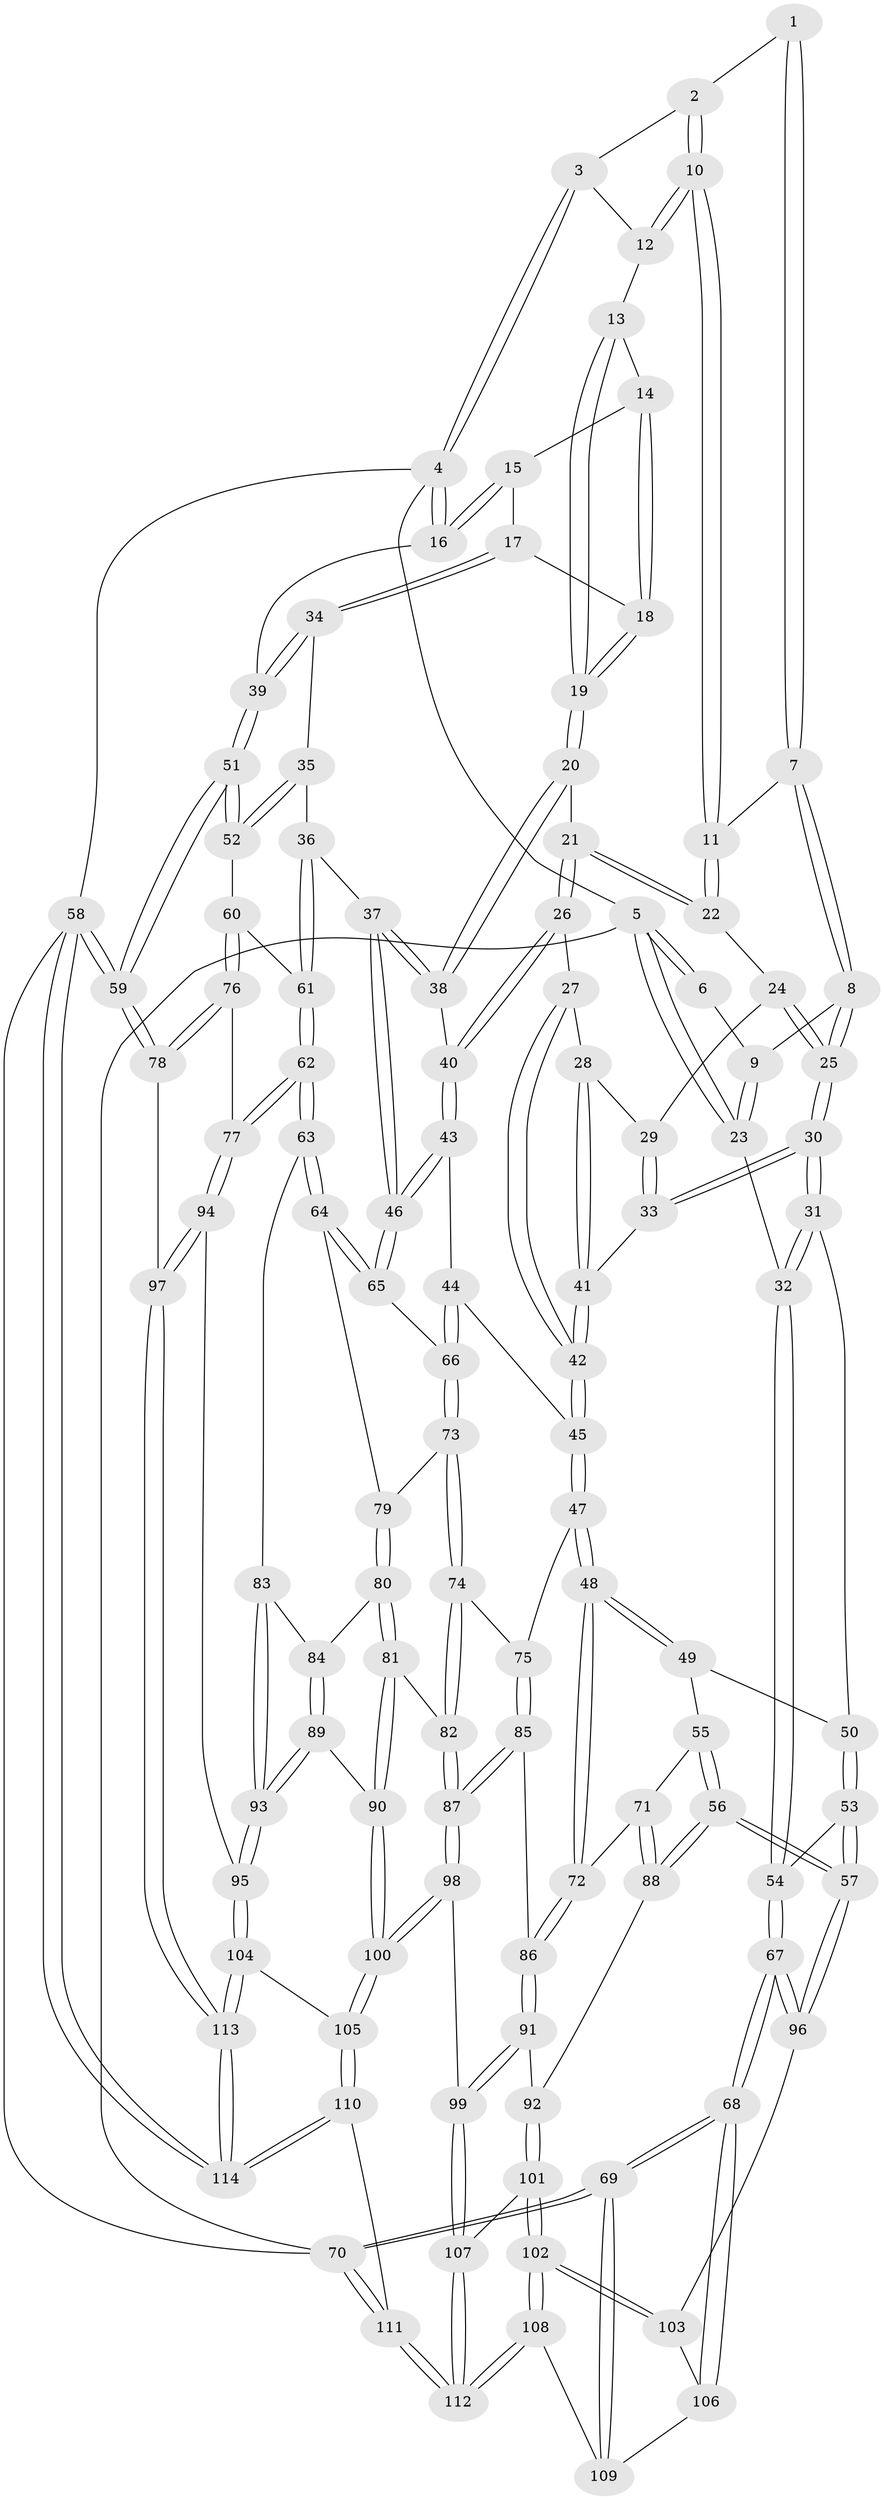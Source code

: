 // Generated by graph-tools (version 1.1) at 2025/38/03/09/25 02:38:28]
// undirected, 114 vertices, 282 edges
graph export_dot {
graph [start="1"]
  node [color=gray90,style=filled];
  1 [pos="+0.1523146479582631+0"];
  2 [pos="+0.4889872031024458+0"];
  3 [pos="+0.5967930110714322+0"];
  4 [pos="+1+0"];
  5 [pos="+0+0"];
  6 [pos="+0.11758538168731526+0"];
  7 [pos="+0.309545685500421+0.10125606270966901"];
  8 [pos="+0.25143991218986567+0.14773792879058015"];
  9 [pos="+0.24124481141770018+0.13957465814501974"];
  10 [pos="+0.47494460390178794+0.04848070794059328"];
  11 [pos="+0.4688008591552512+0.08031485468570682"];
  12 [pos="+0.6980784371483547+0.06657917616287669"];
  13 [pos="+0.7054973157569199+0.07735183842391533"];
  14 [pos="+0.8302385997116063+0.041806559544180104"];
  15 [pos="+0.8431314254479759+0.03475323995614976"];
  16 [pos="+1+0"];
  17 [pos="+0.8111974329750979+0.20658155949580573"];
  18 [pos="+0.7716193672028405+0.183724089683846"];
  19 [pos="+0.679222885503183+0.16992560288839256"];
  20 [pos="+0.6522349372911225+0.19193961289470893"];
  21 [pos="+0.5610537131995399+0.16661097430327393"];
  22 [pos="+0.47152164754325876+0.08866954025036786"];
  23 [pos="+0+0"];
  24 [pos="+0.46237488104682284+0.10762994441209166"];
  25 [pos="+0.2474375880110995+0.24214023892281678"];
  26 [pos="+0.5078761034724866+0.3122891558481095"];
  27 [pos="+0.49433554821874315+0.3069717775265731"];
  28 [pos="+0.4608356200852173+0.2870810701393713"];
  29 [pos="+0.4452329293767617+0.14911312471554763"];
  30 [pos="+0.24327952565331787+0.2805088378306813"];
  31 [pos="+0.16591768175167496+0.33086773554411186"];
  32 [pos="+0+0.09078757310209008"];
  33 [pos="+0.3250322279452513+0.29452082472218855"];
  34 [pos="+0.8927036138693718+0.2716070722059413"];
  35 [pos="+0.8574855552321754+0.33001109013679175"];
  36 [pos="+0.7997216340394576+0.374642659007559"];
  37 [pos="+0.7277127132983384+0.38251608860648795"];
  38 [pos="+0.6694881023205783+0.2956256682323003"];
  39 [pos="+1+0"];
  40 [pos="+0.5157906013421014+0.3254865112702107"];
  41 [pos="+0.3265965291407417+0.2956295915393361"];
  42 [pos="+0.37726338969986023+0.37473720776157426"];
  43 [pos="+0.5132255130942367+0.4010770008333833"];
  44 [pos="+0.4755187846396911+0.4361827554796787"];
  45 [pos="+0.41591788814835107+0.46216672594506075"];
  46 [pos="+0.6819937241590462+0.4389894431264752"];
  47 [pos="+0.38432261119850847+0.5186204163146163"];
  48 [pos="+0.36772007016590336+0.5291765460558374"];
  49 [pos="+0.1716560698956821+0.3427845958438138"];
  50 [pos="+0.16599538454021903+0.3330200123739446"];
  51 [pos="+1+0.48357272586582933"];
  52 [pos="+1+0.4820024125472774"];
  53 [pos="+0.08022778140762073+0.47224690583817336"];
  54 [pos="+0+0.4306611114543213"];
  55 [pos="+0.20237219373891982+0.5093732482829136"];
  56 [pos="+0.09927101369456805+0.6315673068085608"];
  57 [pos="+0.09459360089388971+0.6316651404345638"];
  58 [pos="+1+1"];
  59 [pos="+1+0.8672997857532524"];
  60 [pos="+0.9512736782726868+0.5168296151105457"];
  61 [pos="+0.8594613579630489+0.5008795953852984"];
  62 [pos="+0.8144953698833499+0.5969050060586976"];
  63 [pos="+0.7218741128770275+0.5777962358181071"];
  64 [pos="+0.7141308936606229+0.5644627715494299"];
  65 [pos="+0.6797977243722113+0.4516222019105434"];
  66 [pos="+0.5751836334285938+0.5329372165779518"];
  67 [pos="+0+0.675888491987351"];
  68 [pos="+0+0.7327761663071808"];
  69 [pos="+0+0.9587781726293565"];
  70 [pos="+0+1"];
  71 [pos="+0.3410401032447028+0.5493130446568643"];
  72 [pos="+0.3583839205710879+0.5427446216696911"];
  73 [pos="+0.558782186683685+0.5754555756338356"];
  74 [pos="+0.5372495579093973+0.5872023236253007"];
  75 [pos="+0.46010630834457866+0.5600111580934977"];
  76 [pos="+0.9318102744515091+0.6132025890333872"];
  77 [pos="+0.8353514270273449+0.6284487855373958"];
  78 [pos="+1+0.8527021039553686"];
  79 [pos="+0.586135418698728+0.5907606553318555"];
  80 [pos="+0.6185248427219886+0.6328544992550594"];
  81 [pos="+0.603664502218108+0.6878584445583509"];
  82 [pos="+0.5240342405871109+0.6876124710823568"];
  83 [pos="+0.7058507189828939+0.609444396501263"];
  84 [pos="+0.6534465429626555+0.6270664091481063"];
  85 [pos="+0.4739279511491551+0.6840363574869707"];
  86 [pos="+0.3708873526318281+0.5938910305466227"];
  87 [pos="+0.496879302918393+0.7139649874336553"];
  88 [pos="+0.20207896896656297+0.661207312986307"];
  89 [pos="+0.6430388348258794+0.7186376310897409"];
  90 [pos="+0.6417740269701555+0.7185280738628474"];
  91 [pos="+0.3595755713880719+0.7304147482662746"];
  92 [pos="+0.20996516219958852+0.6733751338244639"];
  93 [pos="+0.7030925406717025+0.7289199126653146"];
  94 [pos="+0.8275586043484584+0.8061072834486857"];
  95 [pos="+0.7818144334716076+0.8090871939061441"];
  96 [pos="+0.09262777110389266+0.6328411458496759"];
  97 [pos="+0.8526284578494113+0.8180906553963128"];
  98 [pos="+0.46138223564040154+0.8108974117251914"];
  99 [pos="+0.4050755749993562+0.816349727497008"];
  100 [pos="+0.5263868989055887+0.8518939929015216"];
  101 [pos="+0.22807027426390977+0.8107477467218372"];
  102 [pos="+0.15464887266986257+0.8691423494393801"];
  103 [pos="+0.1005329362978631+0.736900505252941"];
  104 [pos="+0.6941510641678262+0.8768945490736743"];
  105 [pos="+0.587785542143466+0.9185561956171933"];
  106 [pos="+0.03958803870308823+0.808522584148498"];
  107 [pos="+0.3836822939888501+0.8334010013756551"];
  108 [pos="+0.14380855624276379+0.8916103298109221"];
  109 [pos="+0.11084292048904687+0.8839803419785413"];
  110 [pos="+0.5493030102139841+1"];
  111 [pos="+0.2374624864865548+1"];
  112 [pos="+0.23749345333278662+1"];
  113 [pos="+0.8091098400449072+1"];
  114 [pos="+0.827175490376585+1"];
  1 -- 2;
  1 -- 7;
  1 -- 7;
  2 -- 3;
  2 -- 10;
  2 -- 10;
  3 -- 4;
  3 -- 4;
  3 -- 12;
  4 -- 5;
  4 -- 16;
  4 -- 16;
  4 -- 58;
  5 -- 6;
  5 -- 6;
  5 -- 23;
  5 -- 23;
  5 -- 70;
  6 -- 9;
  7 -- 8;
  7 -- 8;
  7 -- 11;
  8 -- 9;
  8 -- 25;
  8 -- 25;
  9 -- 23;
  9 -- 23;
  10 -- 11;
  10 -- 11;
  10 -- 12;
  10 -- 12;
  11 -- 22;
  11 -- 22;
  12 -- 13;
  13 -- 14;
  13 -- 19;
  13 -- 19;
  14 -- 15;
  14 -- 18;
  14 -- 18;
  15 -- 16;
  15 -- 16;
  15 -- 17;
  16 -- 39;
  17 -- 18;
  17 -- 34;
  17 -- 34;
  18 -- 19;
  18 -- 19;
  19 -- 20;
  19 -- 20;
  20 -- 21;
  20 -- 38;
  20 -- 38;
  21 -- 22;
  21 -- 22;
  21 -- 26;
  21 -- 26;
  22 -- 24;
  23 -- 32;
  24 -- 25;
  24 -- 25;
  24 -- 29;
  25 -- 30;
  25 -- 30;
  26 -- 27;
  26 -- 40;
  26 -- 40;
  27 -- 28;
  27 -- 42;
  27 -- 42;
  28 -- 29;
  28 -- 41;
  28 -- 41;
  29 -- 33;
  29 -- 33;
  30 -- 31;
  30 -- 31;
  30 -- 33;
  30 -- 33;
  31 -- 32;
  31 -- 32;
  31 -- 50;
  32 -- 54;
  32 -- 54;
  33 -- 41;
  34 -- 35;
  34 -- 39;
  34 -- 39;
  35 -- 36;
  35 -- 52;
  35 -- 52;
  36 -- 37;
  36 -- 61;
  36 -- 61;
  37 -- 38;
  37 -- 38;
  37 -- 46;
  37 -- 46;
  38 -- 40;
  39 -- 51;
  39 -- 51;
  40 -- 43;
  40 -- 43;
  41 -- 42;
  41 -- 42;
  42 -- 45;
  42 -- 45;
  43 -- 44;
  43 -- 46;
  43 -- 46;
  44 -- 45;
  44 -- 66;
  44 -- 66;
  45 -- 47;
  45 -- 47;
  46 -- 65;
  46 -- 65;
  47 -- 48;
  47 -- 48;
  47 -- 75;
  48 -- 49;
  48 -- 49;
  48 -- 72;
  48 -- 72;
  49 -- 50;
  49 -- 55;
  50 -- 53;
  50 -- 53;
  51 -- 52;
  51 -- 52;
  51 -- 59;
  51 -- 59;
  52 -- 60;
  53 -- 54;
  53 -- 57;
  53 -- 57;
  54 -- 67;
  54 -- 67;
  55 -- 56;
  55 -- 56;
  55 -- 71;
  56 -- 57;
  56 -- 57;
  56 -- 88;
  56 -- 88;
  57 -- 96;
  57 -- 96;
  58 -- 59;
  58 -- 59;
  58 -- 114;
  58 -- 114;
  58 -- 70;
  59 -- 78;
  59 -- 78;
  60 -- 61;
  60 -- 76;
  60 -- 76;
  61 -- 62;
  61 -- 62;
  62 -- 63;
  62 -- 63;
  62 -- 77;
  62 -- 77;
  63 -- 64;
  63 -- 64;
  63 -- 83;
  64 -- 65;
  64 -- 65;
  64 -- 79;
  65 -- 66;
  66 -- 73;
  66 -- 73;
  67 -- 68;
  67 -- 68;
  67 -- 96;
  67 -- 96;
  68 -- 69;
  68 -- 69;
  68 -- 106;
  68 -- 106;
  69 -- 70;
  69 -- 70;
  69 -- 109;
  69 -- 109;
  70 -- 111;
  70 -- 111;
  71 -- 72;
  71 -- 88;
  71 -- 88;
  72 -- 86;
  72 -- 86;
  73 -- 74;
  73 -- 74;
  73 -- 79;
  74 -- 75;
  74 -- 82;
  74 -- 82;
  75 -- 85;
  75 -- 85;
  76 -- 77;
  76 -- 78;
  76 -- 78;
  77 -- 94;
  77 -- 94;
  78 -- 97;
  79 -- 80;
  79 -- 80;
  80 -- 81;
  80 -- 81;
  80 -- 84;
  81 -- 82;
  81 -- 90;
  81 -- 90;
  82 -- 87;
  82 -- 87;
  83 -- 84;
  83 -- 93;
  83 -- 93;
  84 -- 89;
  84 -- 89;
  85 -- 86;
  85 -- 87;
  85 -- 87;
  86 -- 91;
  86 -- 91;
  87 -- 98;
  87 -- 98;
  88 -- 92;
  89 -- 90;
  89 -- 93;
  89 -- 93;
  90 -- 100;
  90 -- 100;
  91 -- 92;
  91 -- 99;
  91 -- 99;
  92 -- 101;
  92 -- 101;
  93 -- 95;
  93 -- 95;
  94 -- 95;
  94 -- 97;
  94 -- 97;
  95 -- 104;
  95 -- 104;
  96 -- 103;
  97 -- 113;
  97 -- 113;
  98 -- 99;
  98 -- 100;
  98 -- 100;
  99 -- 107;
  99 -- 107;
  100 -- 105;
  100 -- 105;
  101 -- 102;
  101 -- 102;
  101 -- 107;
  102 -- 103;
  102 -- 103;
  102 -- 108;
  102 -- 108;
  103 -- 106;
  104 -- 105;
  104 -- 113;
  104 -- 113;
  105 -- 110;
  105 -- 110;
  106 -- 109;
  107 -- 112;
  107 -- 112;
  108 -- 109;
  108 -- 112;
  108 -- 112;
  110 -- 111;
  110 -- 114;
  110 -- 114;
  111 -- 112;
  111 -- 112;
  113 -- 114;
  113 -- 114;
}
